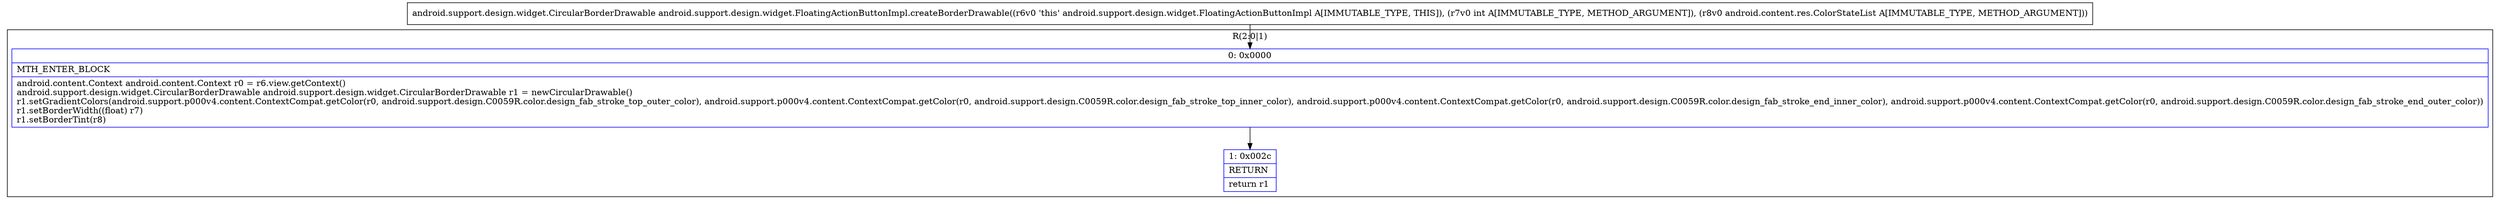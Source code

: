 digraph "CFG forandroid.support.design.widget.FloatingActionButtonImpl.createBorderDrawable(ILandroid\/content\/res\/ColorStateList;)Landroid\/support\/design\/widget\/CircularBorderDrawable;" {
subgraph cluster_Region_10390223 {
label = "R(2:0|1)";
node [shape=record,color=blue];
Node_0 [shape=record,label="{0\:\ 0x0000|MTH_ENTER_BLOCK\l|android.content.Context android.content.Context r0 = r6.view.getContext()\landroid.support.design.widget.CircularBorderDrawable android.support.design.widget.CircularBorderDrawable r1 = newCircularDrawable()\lr1.setGradientColors(android.support.p000v4.content.ContextCompat.getColor(r0, android.support.design.C0059R.color.design_fab_stroke_top_outer_color), android.support.p000v4.content.ContextCompat.getColor(r0, android.support.design.C0059R.color.design_fab_stroke_top_inner_color), android.support.p000v4.content.ContextCompat.getColor(r0, android.support.design.C0059R.color.design_fab_stroke_end_inner_color), android.support.p000v4.content.ContextCompat.getColor(r0, android.support.design.C0059R.color.design_fab_stroke_end_outer_color))\lr1.setBorderWidth((float) r7)\lr1.setBorderTint(r8)\l}"];
Node_1 [shape=record,label="{1\:\ 0x002c|RETURN\l|return r1\l}"];
}
MethodNode[shape=record,label="{android.support.design.widget.CircularBorderDrawable android.support.design.widget.FloatingActionButtonImpl.createBorderDrawable((r6v0 'this' android.support.design.widget.FloatingActionButtonImpl A[IMMUTABLE_TYPE, THIS]), (r7v0 int A[IMMUTABLE_TYPE, METHOD_ARGUMENT]), (r8v0 android.content.res.ColorStateList A[IMMUTABLE_TYPE, METHOD_ARGUMENT])) }"];
MethodNode -> Node_0;
Node_0 -> Node_1;
}

